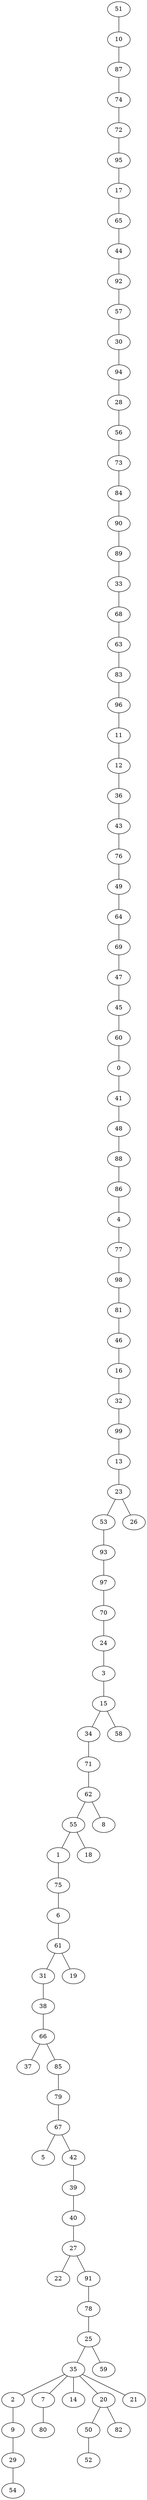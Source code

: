 graph Gnm_Erdo_Renyi_n100_m400_DFS_R {
51;
10;
87;
74;
72;
95;
17;
65;
44;
92;
57;
30;
94;
28;
56;
73;
84;
90;
89;
33;
68;
63;
83;
96;
11;
12;
36;
43;
76;
49;
64;
69;
47;
45;
60;
0;
41;
48;
88;
86;
4;
77;
98;
81;
46;
16;
32;
99;
13;
23;
53;
93;
97;
70;
24;
3;
15;
34;
71;
62;
55;
1;
75;
6;
61;
31;
38;
66;
37;
85;
79;
67;
5;
42;
39;
40;
27;
22;
91;
78;
25;
35;
2;
9;
29;
54;
7;
80;
14;
20;
50;
52;
82;
21;
59;
19;
18;
8;
58;
26;
51 -- 10;
10 -- 87;
87 -- 74;
74 -- 72;
72 -- 95;
95 -- 17;
17 -- 65;
65 -- 44;
44 -- 92;
92 -- 57;
57 -- 30;
30 -- 94;
94 -- 28;
28 -- 56;
56 -- 73;
73 -- 84;
84 -- 90;
90 -- 89;
89 -- 33;
33 -- 68;
68 -- 63;
63 -- 83;
83 -- 96;
96 -- 11;
11 -- 12;
12 -- 36;
36 -- 43;
43 -- 76;
76 -- 49;
49 -- 64;
64 -- 69;
69 -- 47;
47 -- 45;
45 -- 60;
60 -- 0;
0 -- 41;
41 -- 48;
48 -- 88;
88 -- 86;
86 -- 4;
4 -- 77;
77 -- 98;
98 -- 81;
81 -- 46;
46 -- 16;
16 -- 32;
32 -- 99;
99 -- 13;
13 -- 23;
23 -- 53;
53 -- 93;
93 -- 97;
97 -- 70;
70 -- 24;
24 -- 3;
3 -- 15;
15 -- 34;
34 -- 71;
71 -- 62;
62 -- 55;
55 -- 1;
1 -- 75;
75 -- 6;
6 -- 61;
61 -- 31;
31 -- 38;
38 -- 66;
66 -- 37;
66 -- 85;
85 -- 79;
79 -- 67;
67 -- 5;
67 -- 42;
42 -- 39;
39 -- 40;
40 -- 27;
27 -- 22;
27 -- 91;
91 -- 78;
78 -- 25;
25 -- 35;
35 -- 2;
2 -- 9;
9 -- 29;
29 -- 54;
35 -- 7;
7 -- 80;
35 -- 14;
35 -- 20;
20 -- 50;
50 -- 52;
20 -- 82;
35 -- 21;
25 -- 59;
61 -- 19;
55 -- 18;
62 -- 8;
15 -- 58;
23 -- 26;
}